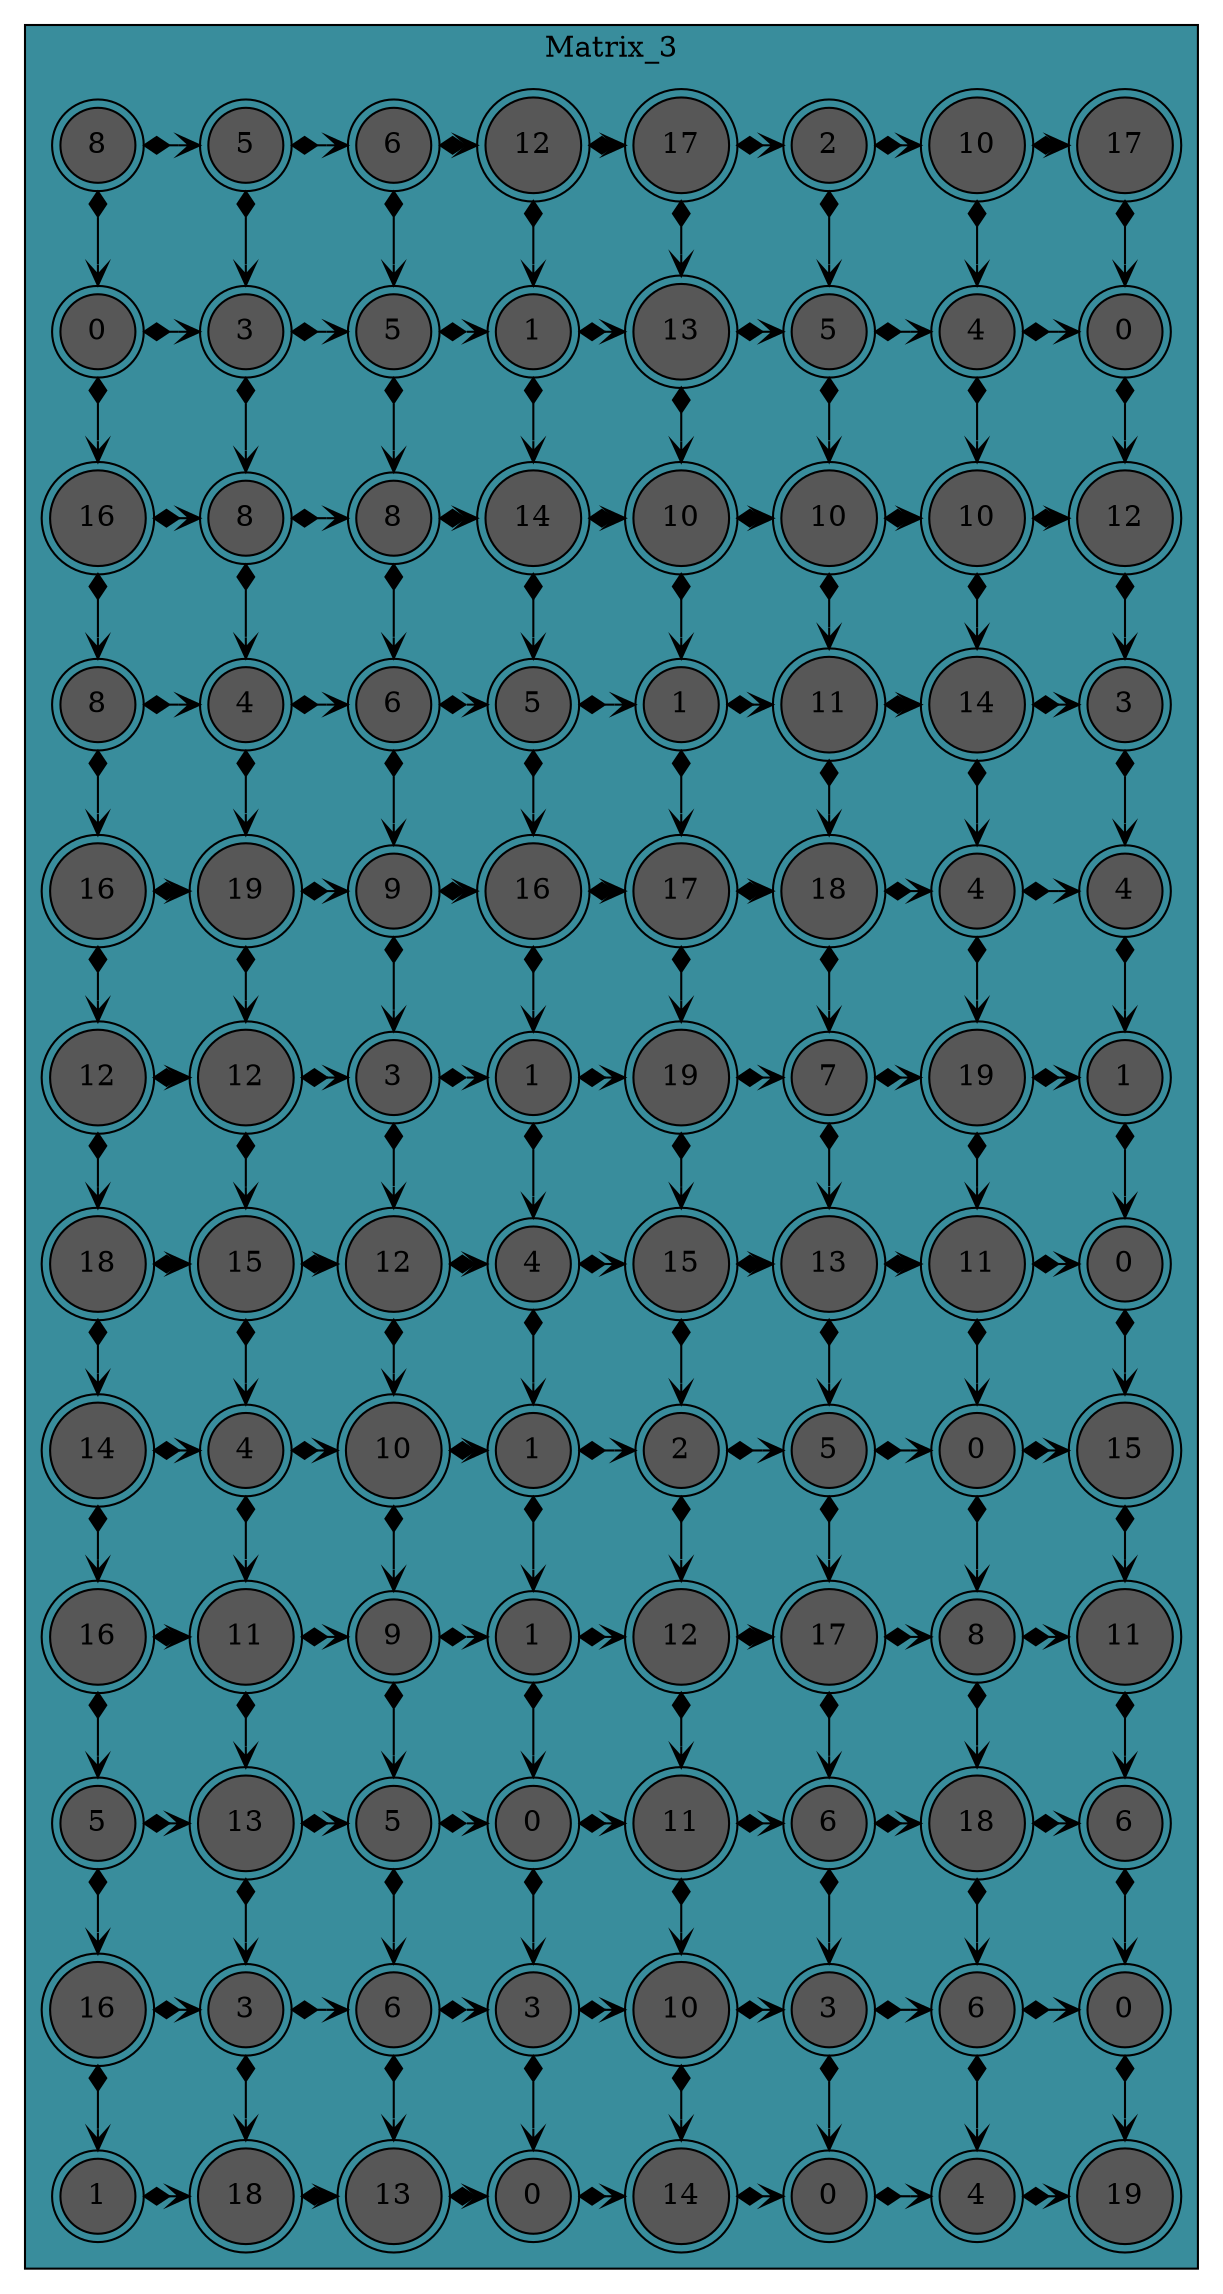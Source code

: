 digraph L{
        node[shape = doublecircle fillcolor = "#FFEDBB" style = filled]
        subgraph cluster_p{label = "Matrix_3"
        bgcolor = "#398D9C"
        edge[dir = "both" shape = diamond arrowhead = vee arrowtail = diamond]
		Nodo11[label = "8", group = "1", fillcolor = gray34 ];
		Nodo21[label = "5", group = "2", fillcolor = gray34 ];
		Nodo31[label = "6", group = "3", fillcolor = gray34 ];
		Nodo41[label = "12", group = "4", fillcolor = gray34 ];
		Nodo51[label = "17", group = "5", fillcolor = gray34 ];
		Nodo61[label = "2", group = "6", fillcolor = gray34 ];
		Nodo71[label = "10", group = "7", fillcolor = gray34 ];
		Nodo81[label = "17", group = "8", fillcolor = gray34 ];
		Nodo12[label = "0", group = "1", fillcolor = gray34 ];
		Nodo22[label = "3", group = "2", fillcolor = gray34 ];
		Nodo32[label = "5", group = "3", fillcolor = gray34 ];
		Nodo42[label = "1", group = "4", fillcolor = gray34 ];
		Nodo52[label = "13", group = "5", fillcolor = gray34 ];
		Nodo62[label = "5", group = "6", fillcolor = gray34 ];
		Nodo72[label = "4", group = "7", fillcolor = gray34 ];
		Nodo82[label = "0", group = "8", fillcolor = gray34 ];
		Nodo13[label = "16", group = "1", fillcolor = gray34 ];
		Nodo23[label = "8", group = "2", fillcolor = gray34 ];
		Nodo33[label = "8", group = "3", fillcolor = gray34 ];
		Nodo43[label = "14", group = "4", fillcolor = gray34 ];
		Nodo53[label = "10", group = "5", fillcolor = gray34 ];
		Nodo63[label = "10", group = "6", fillcolor = gray34 ];
		Nodo73[label = "10", group = "7", fillcolor = gray34 ];
		Nodo83[label = "12", group = "8", fillcolor = gray34 ];
		Nodo14[label = "8", group = "1", fillcolor = gray34 ];
		Nodo24[label = "4", group = "2", fillcolor = gray34 ];
		Nodo34[label = "6", group = "3", fillcolor = gray34 ];
		Nodo44[label = "5", group = "4", fillcolor = gray34 ];
		Nodo54[label = "1", group = "5", fillcolor = gray34 ];
		Nodo64[label = "11", group = "6", fillcolor = gray34 ];
		Nodo74[label = "14", group = "7", fillcolor = gray34 ];
		Nodo84[label = "3", group = "8", fillcolor = gray34 ];
		Nodo15[label = "16", group = "1", fillcolor = gray34 ];
		Nodo25[label = "19", group = "2", fillcolor = gray34 ];
		Nodo35[label = "9", group = "3", fillcolor = gray34 ];
		Nodo45[label = "16", group = "4", fillcolor = gray34 ];
		Nodo55[label = "17", group = "5", fillcolor = gray34 ];
		Nodo65[label = "18", group = "6", fillcolor = gray34 ];
		Nodo75[label = "4", group = "7", fillcolor = gray34 ];
		Nodo85[label = "4", group = "8", fillcolor = gray34 ];
		Nodo16[label = "12", group = "1", fillcolor = gray34 ];
		Nodo26[label = "12", group = "2", fillcolor = gray34 ];
		Nodo36[label = "3", group = "3", fillcolor = gray34 ];
		Nodo46[label = "1", group = "4", fillcolor = gray34 ];
		Nodo56[label = "19", group = "5", fillcolor = gray34 ];
		Nodo66[label = "7", group = "6", fillcolor = gray34 ];
		Nodo76[label = "19", group = "7", fillcolor = gray34 ];
		Nodo86[label = "1", group = "8", fillcolor = gray34 ];
		Nodo17[label = "18", group = "1", fillcolor = gray34 ];
		Nodo27[label = "15", group = "2", fillcolor = gray34 ];
		Nodo37[label = "12", group = "3", fillcolor = gray34 ];
		Nodo47[label = "4", group = "4", fillcolor = gray34 ];
		Nodo57[label = "15", group = "5", fillcolor = gray34 ];
		Nodo67[label = "13", group = "6", fillcolor = gray34 ];
		Nodo77[label = "11", group = "7", fillcolor = gray34 ];
		Nodo87[label = "0", group = "8", fillcolor = gray34 ];
		Nodo18[label = "14", group = "1", fillcolor = gray34 ];
		Nodo28[label = "4", group = "2", fillcolor = gray34 ];
		Nodo38[label = "10", group = "3", fillcolor = gray34 ];
		Nodo48[label = "1", group = "4", fillcolor = gray34 ];
		Nodo58[label = "2", group = "5", fillcolor = gray34 ];
		Nodo68[label = "5", group = "6", fillcolor = gray34 ];
		Nodo78[label = "0", group = "7", fillcolor = gray34 ];
		Nodo88[label = "15", group = "8", fillcolor = gray34 ];
		Nodo19[label = "16", group = "1", fillcolor = gray34 ];
		Nodo29[label = "11", group = "2", fillcolor = gray34 ];
		Nodo39[label = "9", group = "3", fillcolor = gray34 ];
		Nodo49[label = "1", group = "4", fillcolor = gray34 ];
		Nodo59[label = "12", group = "5", fillcolor = gray34 ];
		Nodo69[label = "17", group = "6", fillcolor = gray34 ];
		Nodo79[label = "8", group = "7", fillcolor = gray34 ];
		Nodo89[label = "11", group = "8", fillcolor = gray34 ];
		Nodo110[label = "5", group = "1", fillcolor = gray34 ];
		Nodo210[label = "13", group = "2", fillcolor = gray34 ];
		Nodo310[label = "5", group = "3", fillcolor = gray34 ];
		Nodo410[label = "0", group = "4", fillcolor = gray34 ];
		Nodo510[label = "11", group = "5", fillcolor = gray34 ];
		Nodo610[label = "6", group = "6", fillcolor = gray34 ];
		Nodo710[label = "18", group = "7", fillcolor = gray34 ];
		Nodo810[label = "6", group = "8", fillcolor = gray34 ];
		Nodo111[label = "16", group = "1", fillcolor = gray34 ];
		Nodo211[label = "3", group = "2", fillcolor = gray34 ];
		Nodo311[label = "6", group = "3", fillcolor = gray34 ];
		Nodo411[label = "3", group = "4", fillcolor = gray34 ];
		Nodo511[label = "10", group = "5", fillcolor = gray34 ];
		Nodo611[label = "3", group = "6", fillcolor = gray34 ];
		Nodo711[label = "6", group = "7", fillcolor = gray34 ];
		Nodo811[label = "0", group = "8", fillcolor = gray34 ];
		Nodo112[label = "1", group = "1", fillcolor = gray34 ];
		Nodo212[label = "18", group = "2", fillcolor = gray34 ];
		Nodo312[label = "13", group = "3", fillcolor = gray34 ];
		Nodo412[label = "0", group = "4", fillcolor = gray34 ];
		Nodo512[label = "14", group = "5", fillcolor = gray34 ];
		Nodo612[label = "0", group = "6", fillcolor = gray34 ];
		Nodo712[label = "4", group = "7", fillcolor = gray34 ];
		Nodo812[label = "19", group = "8", fillcolor = gray34 ];
		Nodo11->Nodo21		Nodo21->Nodo31		Nodo31->Nodo41		Nodo41->Nodo51		Nodo51->Nodo61		Nodo61->Nodo71		Nodo71->Nodo81{rank = same;Nodo11;Nodo21;Nodo31;Nodo41;Nodo51;Nodo61;Nodo71;Nodo81}		Nodo12->Nodo22		Nodo22->Nodo32		Nodo32->Nodo42		Nodo42->Nodo52		Nodo52->Nodo62		Nodo62->Nodo72		Nodo72->Nodo82{rank = same;Nodo12;Nodo22;Nodo32;Nodo42;Nodo52;Nodo62;Nodo72;Nodo82}		Nodo13->Nodo23		Nodo23->Nodo33		Nodo33->Nodo43		Nodo43->Nodo53		Nodo53->Nodo63		Nodo63->Nodo73		Nodo73->Nodo83{rank = same;Nodo13;Nodo23;Nodo33;Nodo43;Nodo53;Nodo63;Nodo73;Nodo83}		Nodo14->Nodo24		Nodo24->Nodo34		Nodo34->Nodo44		Nodo44->Nodo54		Nodo54->Nodo64		Nodo64->Nodo74		Nodo74->Nodo84{rank = same;Nodo14;Nodo24;Nodo34;Nodo44;Nodo54;Nodo64;Nodo74;Nodo84}		Nodo15->Nodo25		Nodo25->Nodo35		Nodo35->Nodo45		Nodo45->Nodo55		Nodo55->Nodo65		Nodo65->Nodo75		Nodo75->Nodo85{rank = same;Nodo15;Nodo25;Nodo35;Nodo45;Nodo55;Nodo65;Nodo75;Nodo85}		Nodo16->Nodo26		Nodo26->Nodo36		Nodo36->Nodo46		Nodo46->Nodo56		Nodo56->Nodo66		Nodo66->Nodo76		Nodo76->Nodo86{rank = same;Nodo16;Nodo26;Nodo36;Nodo46;Nodo56;Nodo66;Nodo76;Nodo86}		Nodo17->Nodo27		Nodo27->Nodo37		Nodo37->Nodo47		Nodo47->Nodo57		Nodo57->Nodo67		Nodo67->Nodo77		Nodo77->Nodo87{rank = same;Nodo17;Nodo27;Nodo37;Nodo47;Nodo57;Nodo67;Nodo77;Nodo87}		Nodo18->Nodo28		Nodo28->Nodo38		Nodo38->Nodo48		Nodo48->Nodo58		Nodo58->Nodo68		Nodo68->Nodo78		Nodo78->Nodo88{rank = same;Nodo18;Nodo28;Nodo38;Nodo48;Nodo58;Nodo68;Nodo78;Nodo88}		Nodo19->Nodo29		Nodo29->Nodo39		Nodo39->Nodo49		Nodo49->Nodo59		Nodo59->Nodo69		Nodo69->Nodo79		Nodo79->Nodo89{rank = same;Nodo19;Nodo29;Nodo39;Nodo49;Nodo59;Nodo69;Nodo79;Nodo89}		Nodo110->Nodo210		Nodo210->Nodo310		Nodo310->Nodo410		Nodo410->Nodo510		Nodo510->Nodo610		Nodo610->Nodo710		Nodo710->Nodo810{rank = same;Nodo110;Nodo210;Nodo310;Nodo410;Nodo510;Nodo610;Nodo710;Nodo810}		Nodo111->Nodo211		Nodo211->Nodo311		Nodo311->Nodo411		Nodo411->Nodo511		Nodo511->Nodo611		Nodo611->Nodo711		Nodo711->Nodo811{rank = same;Nodo111;Nodo211;Nodo311;Nodo411;Nodo511;Nodo611;Nodo711;Nodo811}		Nodo112->Nodo212		Nodo212->Nodo312		Nodo312->Nodo412		Nodo412->Nodo512		Nodo512->Nodo612		Nodo612->Nodo712		Nodo712->Nodo812{rank = same;Nodo112;Nodo212;Nodo312;Nodo412;Nodo512;Nodo612;Nodo712;Nodo812}		Nodo11->Nodo12		Nodo12->Nodo13		Nodo13->Nodo14		Nodo14->Nodo15		Nodo15->Nodo16		Nodo16->Nodo17		Nodo17->Nodo18		Nodo18->Nodo19		Nodo19->Nodo110		Nodo110->Nodo111		Nodo111->Nodo112		Nodo21->Nodo22		Nodo22->Nodo23		Nodo23->Nodo24		Nodo24->Nodo25		Nodo25->Nodo26		Nodo26->Nodo27		Nodo27->Nodo28		Nodo28->Nodo29		Nodo29->Nodo210		Nodo210->Nodo211		Nodo211->Nodo212		Nodo31->Nodo32		Nodo32->Nodo33		Nodo33->Nodo34		Nodo34->Nodo35		Nodo35->Nodo36		Nodo36->Nodo37		Nodo37->Nodo38		Nodo38->Nodo39		Nodo39->Nodo310		Nodo310->Nodo311		Nodo311->Nodo312		Nodo41->Nodo42		Nodo42->Nodo43		Nodo43->Nodo44		Nodo44->Nodo45		Nodo45->Nodo46		Nodo46->Nodo47		Nodo47->Nodo48		Nodo48->Nodo49		Nodo49->Nodo410		Nodo410->Nodo411		Nodo411->Nodo412		Nodo51->Nodo52		Nodo52->Nodo53		Nodo53->Nodo54		Nodo54->Nodo55		Nodo55->Nodo56		Nodo56->Nodo57		Nodo57->Nodo58		Nodo58->Nodo59		Nodo59->Nodo510		Nodo510->Nodo511		Nodo511->Nodo512		Nodo61->Nodo62		Nodo62->Nodo63		Nodo63->Nodo64		Nodo64->Nodo65		Nodo65->Nodo66		Nodo66->Nodo67		Nodo67->Nodo68		Nodo68->Nodo69		Nodo69->Nodo610		Nodo610->Nodo611		Nodo611->Nodo612		Nodo71->Nodo72		Nodo72->Nodo73		Nodo73->Nodo74		Nodo74->Nodo75		Nodo75->Nodo76		Nodo76->Nodo77		Nodo77->Nodo78		Nodo78->Nodo79		Nodo79->Nodo710		Nodo710->Nodo711		Nodo711->Nodo712		Nodo81->Nodo82		Nodo82->Nodo83		Nodo83->Nodo84		Nodo84->Nodo85		Nodo85->Nodo86		Nodo86->Nodo87		Nodo87->Nodo88		Nodo88->Nodo89		Nodo89->Nodo810		Nodo810->Nodo811		Nodo811->Nodo812}
    }
